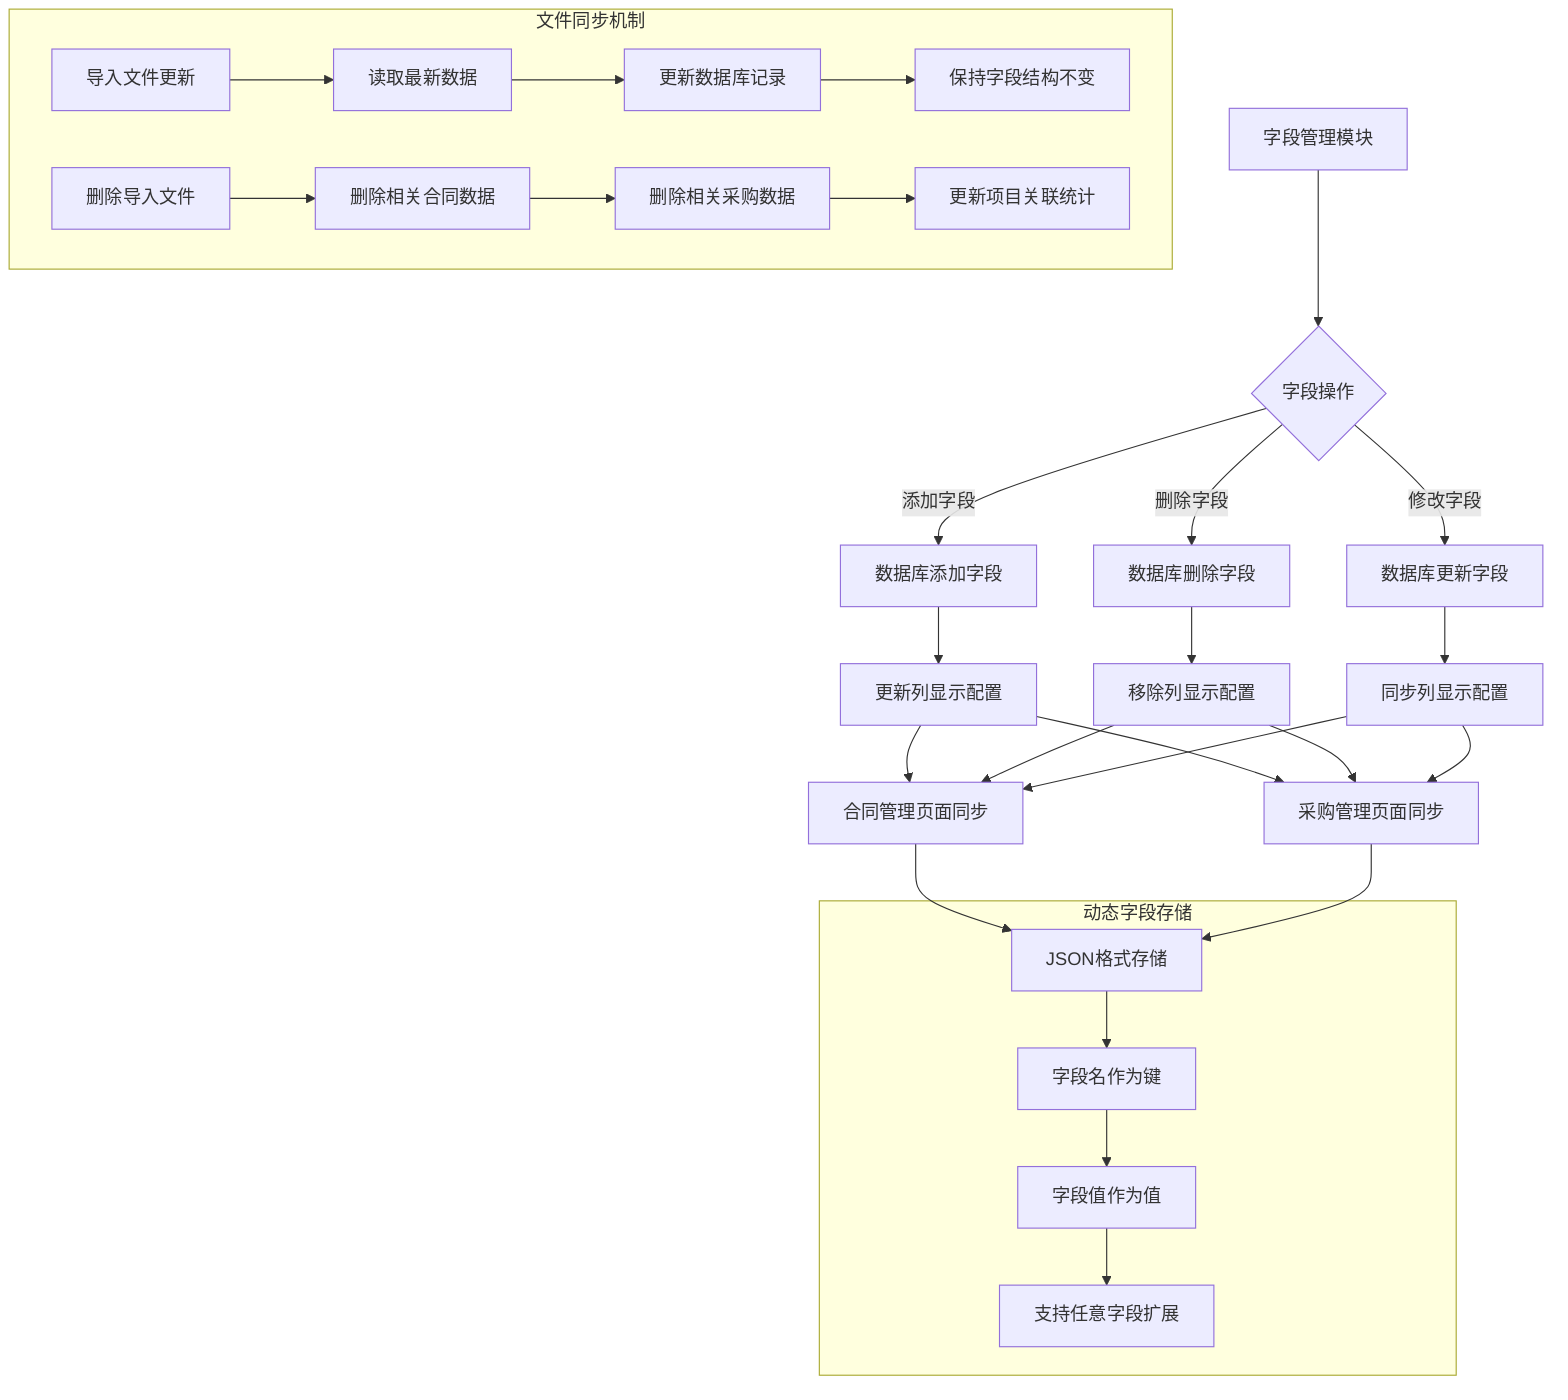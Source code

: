 flowchart TD
    A[字段管理模块] --> B{字段操作}
    B -->|添加字段| C[数据库添加字段]
    B -->|删除字段| D[数据库删除字段]
    B -->|修改字段| E[数据库更新字段]
    
    C --> F[更新列显示配置]
    D --> G[移除列显示配置]
    E --> H[同步列显示配置]
    
    F --> I[合同管理页面同步]
    G --> I
    H --> I
    
    F --> J[采购管理页面同步]
    G --> J
    H --> J
    
    subgraph "文件同步机制"
        K[导入文件更新] --> L[读取最新数据]
        L --> M[更新数据库记录]
        M --> N[保持字段结构不变]
        
        O[删除导入文件] --> P[删除相关合同数据]
        P --> Q[删除相关采购数据]
        Q --> R[更新项目关联统计]
    end
    
    subgraph "动态字段存储"
        S[JSON格式存储]
        T[字段名作为键]
        U[字段值作为值]
        V[支持任意字段扩展]
    end
    
    I --> S
    J --> S
    S --> T
    T --> U
    U --> V